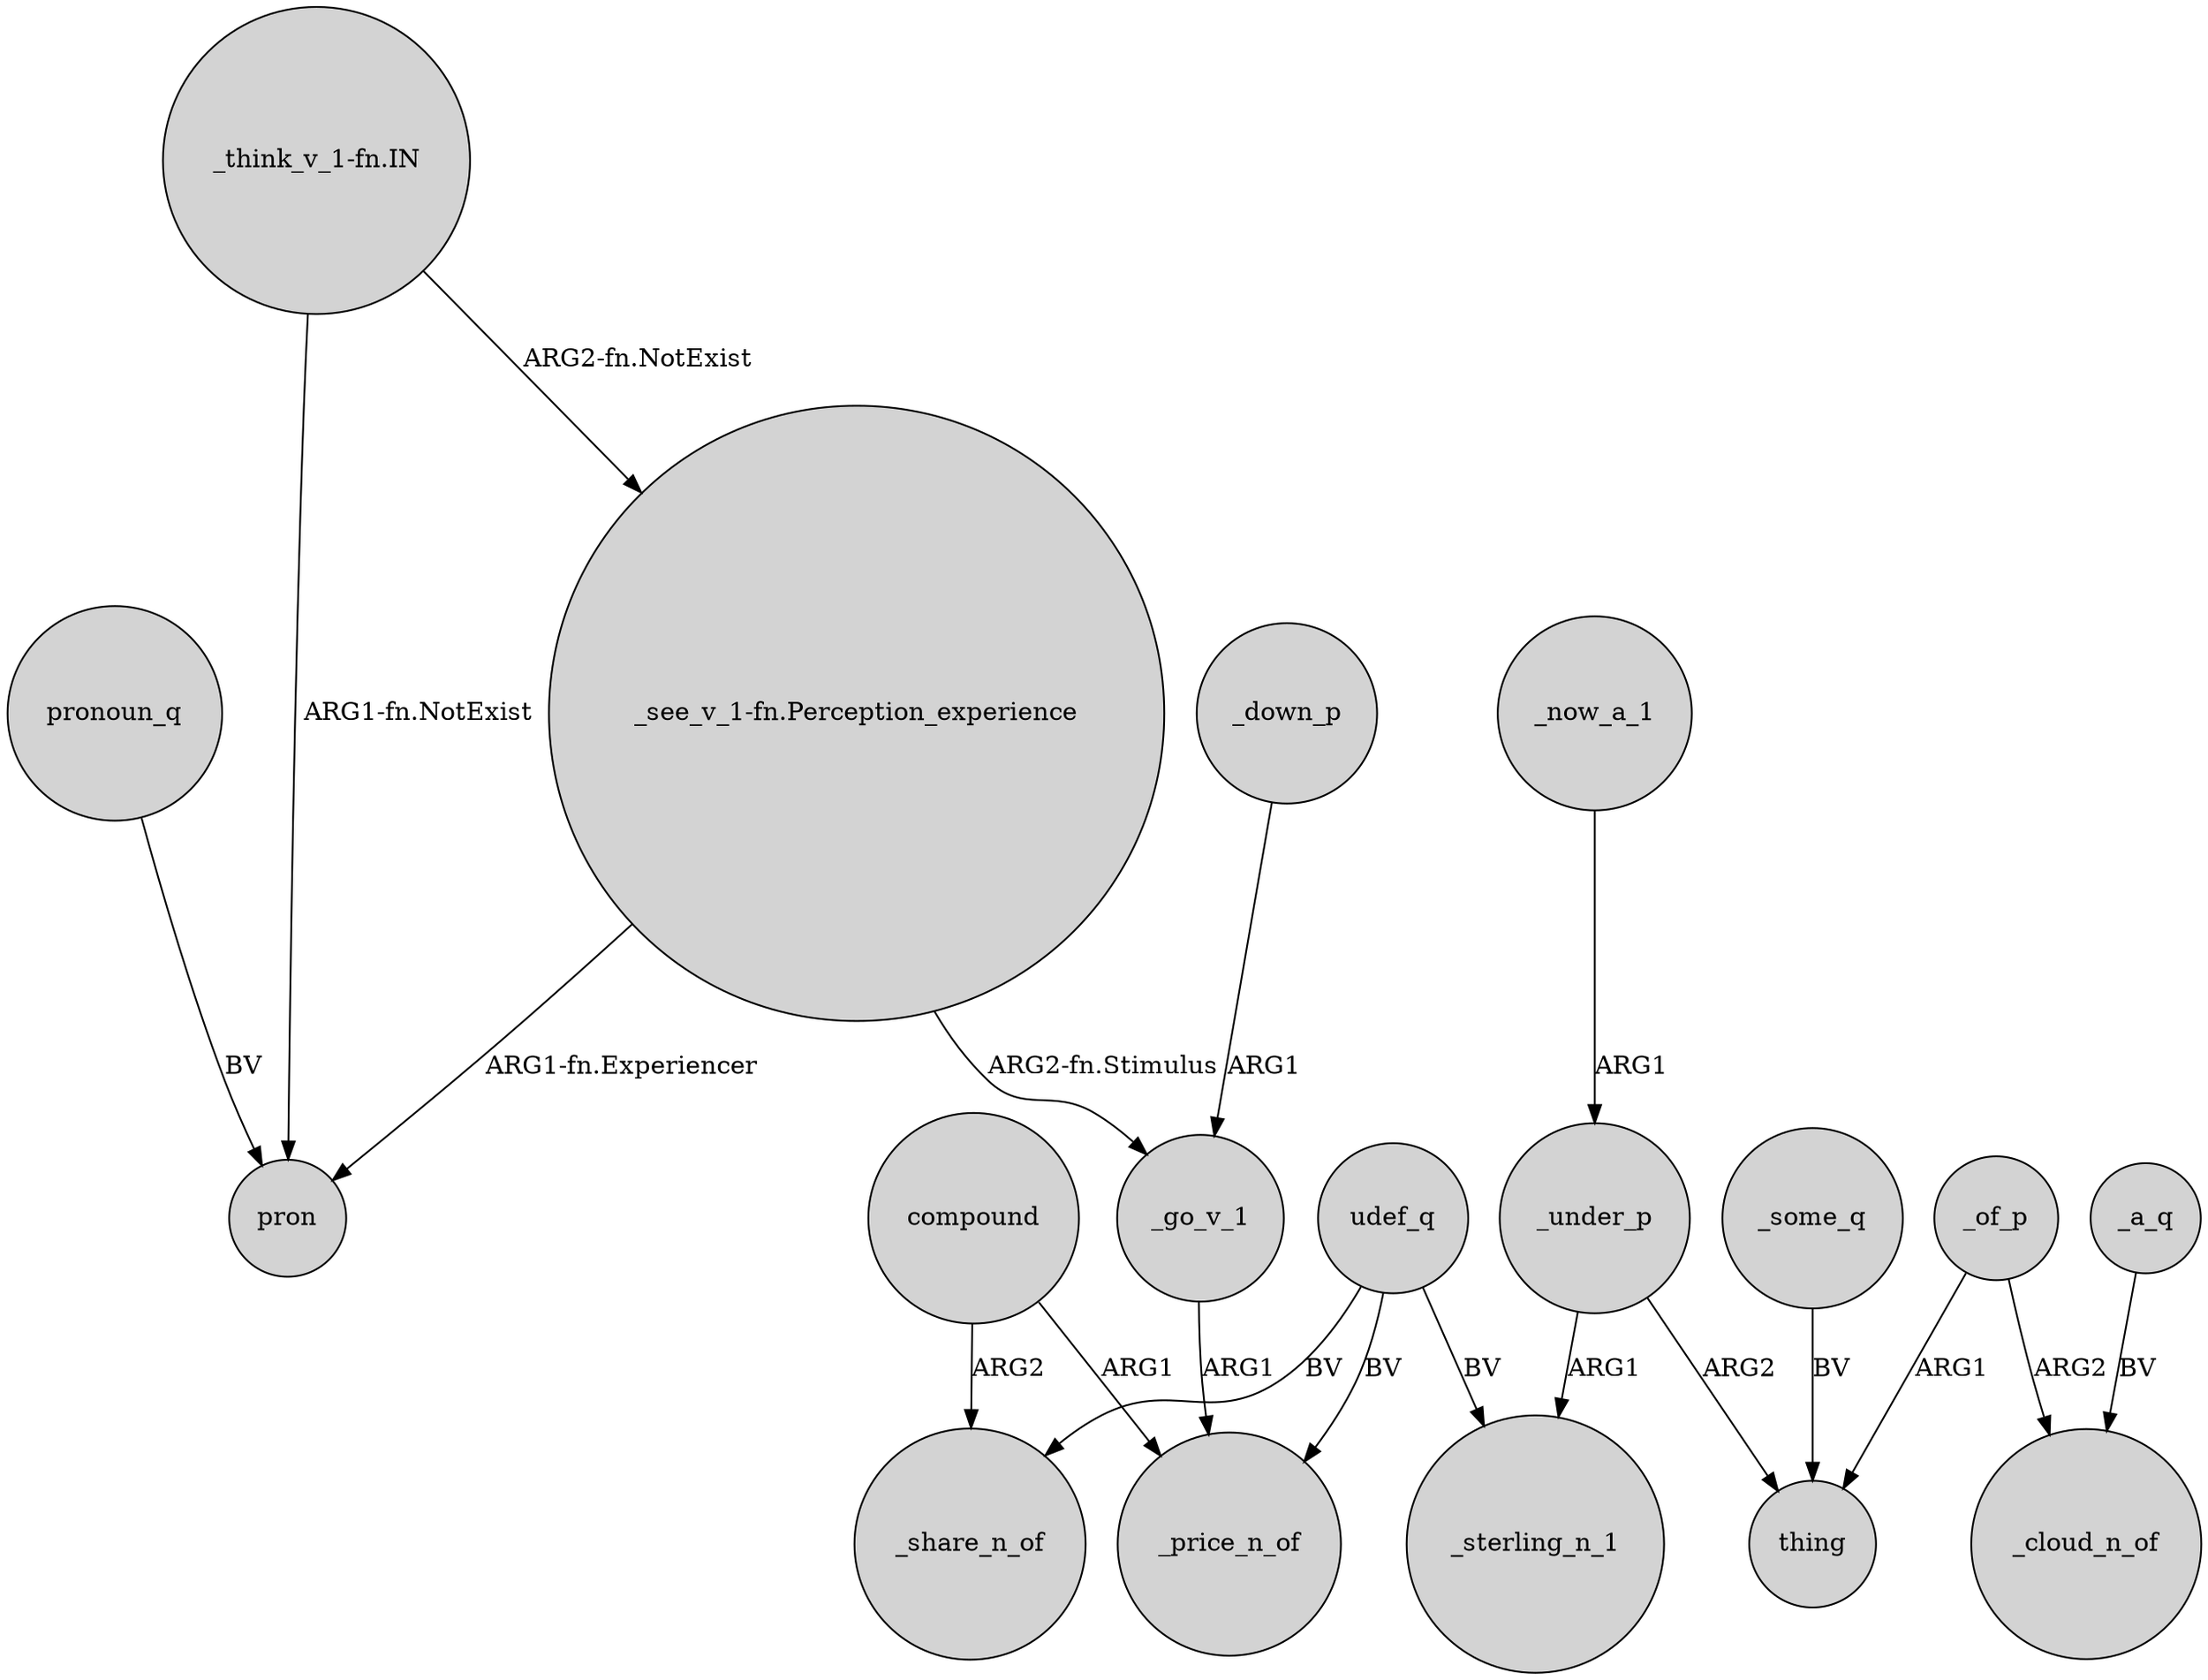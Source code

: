 digraph {
	node [shape=circle style=filled]
	"_see_v_1-fn.Perception_experience" -> pron [label="ARG1-fn.Experiencer"]
	udef_q -> _price_n_of [label=BV]
	_some_q -> thing [label=BV]
	"_think_v_1-fn.IN" -> pron [label="ARG1-fn.NotExist"]
	_a_q -> _cloud_n_of [label=BV]
	_under_p -> _sterling_n_1 [label=ARG1]
	"_see_v_1-fn.Perception_experience" -> _go_v_1 [label="ARG2-fn.Stimulus"]
	"_think_v_1-fn.IN" -> "_see_v_1-fn.Perception_experience" [label="ARG2-fn.NotExist"]
	_now_a_1 -> _under_p [label=ARG1]
	compound -> _share_n_of [label=ARG2]
	_under_p -> thing [label=ARG2]
	pronoun_q -> pron [label=BV]
	udef_q -> _sterling_n_1 [label=BV]
	_of_p -> thing [label=ARG1]
	_down_p -> _go_v_1 [label=ARG1]
	udef_q -> _share_n_of [label=BV]
	_go_v_1 -> _price_n_of [label=ARG1]
	_of_p -> _cloud_n_of [label=ARG2]
	compound -> _price_n_of [label=ARG1]
}

